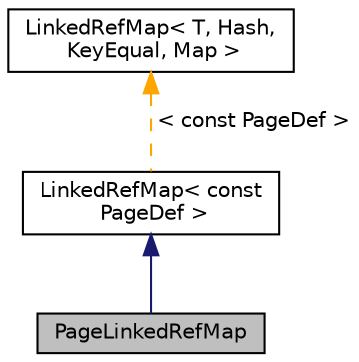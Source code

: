 digraph "PageLinkedRefMap"
{
 // INTERACTIVE_SVG=YES
 // LATEX_PDF_SIZE
  edge [fontname="Helvetica",fontsize="10",labelfontname="Helvetica",labelfontsize="10"];
  node [fontname="Helvetica",fontsize="10",shape=record];
  Node1 [label="PageLinkedRefMap",height=0.2,width=0.4,color="black", fillcolor="grey75", style="filled", fontcolor="black",tooltip=" "];
  Node2 -> Node1 [dir="back",color="midnightblue",fontsize="10",style="solid",fontname="Helvetica"];
  Node2 [label="LinkedRefMap\< const\l PageDef \>",height=0.2,width=0.4,color="black", fillcolor="white", style="filled",URL="$d2/db7/class_linked_ref_map.html",tooltip=" "];
  Node3 -> Node2 [dir="back",color="orange",fontsize="10",style="dashed",label=" \< const PageDef \>" ,fontname="Helvetica"];
  Node3 [label="LinkedRefMap\< T, Hash,\l KeyEqual, Map \>",height=0.2,width=0.4,color="black", fillcolor="white", style="filled",URL="$d2/db7/class_linked_ref_map.html",tooltip="Container class representing a vector of objects with keys."];
}
